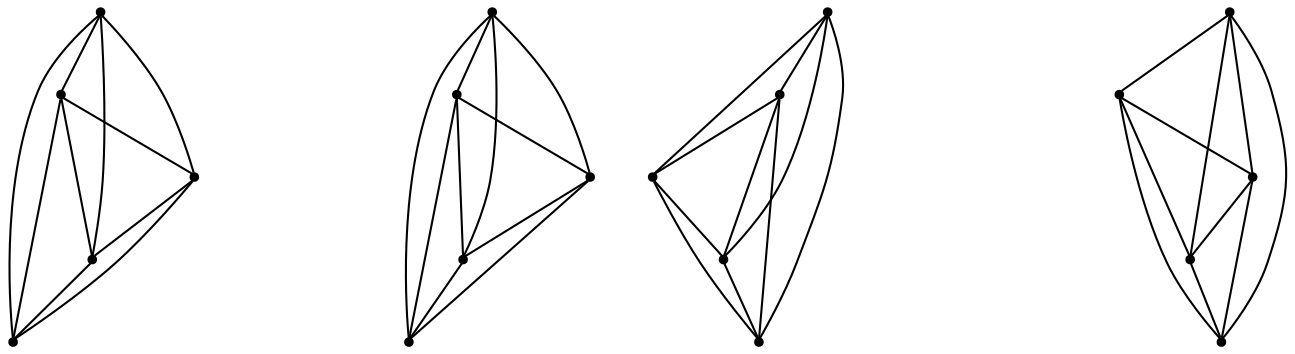 graph {
  node [shape=point,comment="{\"directed\":false,\"doi\":\"10.1007/3-540-44541-2_31\",\"figure\":\"? (1)\"}"]

  v0 [pos="1383.8126909791188,1662.7499707539878"]
  v1 [pos="1488.8363752778191,1662.7499707539873"]
  v2 [pos="1593.860123169175,1662.7499707539873"]
  v3 [pos="1541.3482333253332,2306.2500127156577"]
  v4 [pos="1278.788911291435,1662.7499707539878"]
  v5 [pos="1436.3245490266331,2306.2500127156577"]
  v6 [pos="1331.3008011352767,2306.2500127156577"]
  v7 [pos="1226.2770532439208,2306.2500127156577"]
  v8 [pos="911.2059049588363,1662.7499707539878"]
  v9 [pos="911.2059049588363,2306.2500127156577"]
  v10 [pos="806.1821411693163,1662.7499707539878"]
  v11 [pos="806.1821411693163,2306.2500127156577"]
  v12 [pos="701.1584250742881,2306.2500127156577"]
  v13 [pos="701.1584250742881,1662.7499707539878"]
  v14 [pos="596.1346771829321,1662.7499707539873"]
  v15 [pos="596.1346771829321,2306.2500127156577"]
  v16 [pos="1436.3245490266331,1400.2499707539878"]
  v17 [pos="1383.8126909791188,2043.7500127156577"]
  v18 [pos="753.6702831218022,1400.2499707539878"]
  v19 [pos="758.1713077020734,2043.7500127156577"]

  v0 -- v4 [id="-1",pos="1383.8126909791188,1662.7499707539878 1485.2314030131827,1581.1208534240723 1537.7432928570245,1558.145694732666 1594.0184688819554,1571.0251299540205 1633.6316059924338,1580.0916481018066 1669.4062904027446,1622.9126421610517 1672.7862400550625,1662.8998247782392 1677.0581402967205,1713.4750811258955 1633.873258084227,1771.5916124979658 1594.0184688819554,1794.1499519348145 1553.0050214921912,1817.3707771301272 1473.2579234207642,1801.2375322977705 1436.482926535741,1794.1499519348145 1419.9750362187904,1790.9665870666504 1384.8628600959273,1777.82075881958 1370.8430960272665,1767.9000027974448 1350.084163859739,1753.1999397277832 1327.116531573222,1726.9501177469892 1278.788911291435,1662.7499707539878"]
  v14 -- v18 [id="-2",pos="596.1346771829321,1662.7499707539873 753.6702831218022,1400.2499707539878 753.6702831218022,1400.2499707539878 753.6702831218022,1400.2499707539878"]
  v9 -- v19 [id="-3",pos="911.2059049588363,2306.2500127156577 758.1713077020734,2043.7500127156577 758.1713077020734,2043.7500127156577 758.1713077020734,2043.7500127156577"]
  v8 -- v18 [id="-4",pos="911.2059049588363,1662.7499707539878 753.6702831218022,1400.2499707539878 753.6702831218022,1400.2499707539878 753.6702831218022,1400.2499707539878"]
  v7 -- v17 [id="-5",pos="1226.2770532439208,2306.2500127156577 1383.8126909791188,2043.7500127156577 1383.8126909791188,2043.7500127156577 1383.8126909791188,2043.7500127156577"]
  v4 -- v16 [id="-6",pos="1278.788911291435,1662.7499707539878 1436.3245490266331,1400.2499707539878 1436.3245490266331,1400.2499707539878 1436.3245490266331,1400.2499707539878"]
  v6 -- v17 [id="-7",pos="1331.3008011352767,2306.2500127156577 1383.8126909791188,2043.7500127156577 1383.8126909791188,2043.7500127156577 1383.8126909791188,2043.7500127156577"]
  v0 -- v16 [id="-8",pos="1383.8126909791188,1662.7499707539878 1436.3245490266331,1400.2499707539878 1436.3245490266331,1400.2499707539878 1436.3245490266331,1400.2499707539878"]
  v5 -- v17 [id="-9",pos="1436.3245490266331,2306.2500127156577 1383.8126909791188,2043.7500127156577 1383.8126909791188,2043.7500127156577 1383.8126909791188,2043.7500127156577"]
  v1 -- v16 [id="-10",pos="1488.8363752778191,1662.7499707539873 1436.3245490266331,1400.2499707539878 1436.3245490266331,1400.2499707539878 1436.3245490266331,1400.2499707539878"]
  v3 -- v17 [id="-11",pos="1541.3482333253332,2306.2500127156577 1383.8126909791188,2043.7500127156577 1383.8126909791188,2043.7500127156577 1383.8126909791188,2043.7500127156577"]
  v2 -- v16 [id="-12",pos="1593.860123169175,1662.7499707539873 1436.3245490266331,1400.2499707539878 1436.3245490266331,1400.2499707539878 1436.3245490266331,1400.2499707539878"]
  v15 -- v19 [id="-13",pos="596.1346771829321,2306.2500127156577 758.1713077020734,2043.7500127156577 758.1713077020734,2043.7500127156577 758.1713077020734,2043.7500127156577"]
  v1 -- v4 [id="-14",pos="1488.8363752778191,1662.7499707539873 1534.1550136645185,1607.966658274333 1560.4108949937838,1591.554304758708 1594.0184688819554,1597.2748247782392 1624.4212272917034,1602.4541664123535 1648.2473604306438,1632.0292599995933 1646.5303587257974,1662.8998247782392 1643.5005502359566,1717.4667803446455 1578.5107638544057,1752.5707689921064 1541.5065790381134,1767.9000027974448 1515.3382012031395,1778.7333615620933 1461.2676553672316,1773.7457720438642 1436.482926535741,1767.9000027974448 1408.772426799192,1761.354109446208 1353.830915950337,1731.516691843669 1331.4591468480571,1715.3999773661299 1320.8526549833193,1707.754052480062 1307.7245871333753,1694.6292050679526 1278.788911291435,1662.7499707539878"]
  v15 -- v12 [id="-15",pos="596.1346771829321,2306.2500127156577 625.7705558590071,2315.8583768208823 638.8984965236398,2319.1499519348145 648.8048968413904,2319.1499519348145 658.711297159141,2319.1499519348145 671.8393014164294,2315.8583768208823 701.1584250742881,2306.2500127156577"]
  v14 -- v10 [id="-16",pos="596.1346771829321,1662.7499707539873 652.9517103292173,1692.4416033426924 679.2076552511384,1702.2751299540205 701.3167866852324,1702.2751299540205 723.4259181193263,1702.2751299540205 749.6818630412473,1692.4416033426924 806.1821411693163,1662.7499707539878"]
  v14 -- v13 [id="-17",pos="596.1346771829321,1662.7499707539873 625.7705558590071,1672.7333513895674 638.8984965236398,1676.0249265034995 648.8048968413904,1676.0249265034995 658.711297159141,1676.0249265034995 671.8393014164294,1672.7333513895674 701.1584250742881,1662.7499707539878"]
  v13 -- v8 [id="-18",pos="701.1584250742881,1662.7499707539878 656.1565894002968,1607.966658274333 629.9006444783759,1591.554304758708 596.2930705902041,1597.2748247782392 565.8903757731119,1602.4541664123535 542.0641154488601,1632.0292599995933 543.7811807463622,1662.8998247782392 546.8110528288588,1717.4667803446455 611.8007120250982,1752.5707689921064 648.8048968413904,1767.9000027974448 674.9733382690199,1778.7333615620933 729.043884104928,1773.7457720438642 753.8286765290743,1767.9000027974448 781.5390490803117,1761.354109446208 836.4806871144784,1731.516691843669 858.8523926241024,1715.3999773661299 869.458948081496,1707.754052480062 882.5869523387844,1694.6292050679526 911.2059049588363,1662.7499707539878"]
  v14 -- v8 [id="-19",pos="596.1346771829321,1662.7499707539873 676.690403566522,1721.9625282287598 716.0742891530757,1741.6499265034995 753.8286765290743,1741.6499265034995 791.5830003124172,1741.6499265034995 830.9668858989708,1721.9625282287598 911.2059049588363,1662.7499707539878"]
  v10 -- v8 [id="-20",pos="806.1821411693163,1662.7499707539878 705.080136458977,1581.1208534240723 652.5682466151351,1558.145694732666 596.2930705902041,1571.0251299540205 556.6799334797257,1580.0916481018066 520.9051854767592,1622.9126421610517 517.5252358244412,1662.8998247782392 513.2534627680949,1713.4750811258955 556.4382177952768,1771.5916124979658 596.2930705902041,1794.1499519348145 637.3065179799685,1817.3707771301272 717.0536796440512,1801.2375322977705 753.8286765290743,1794.1499519348145 770.3365668460249,1790.9665870666504 805.4486793762321,1777.82075881958 819.4685070375489,1767.9000027974448 840.2273120197648,1753.1999397277832 863.1950078989377,1726.9501177469892 911.2059049588363,1662.7499707539878"]
  v11 -- v12 [id="-21",pos="806.1821411693163,2306.2500127156577 776.8630175114575,2315.8583768208823 763.7350768468249,2319.1499519348145 753.8286765290743,2319.1499519348145 743.9222762113237,2319.1499519348145 730.7942719540354,2315.8583768208823 701.1584250742881,2306.2500127156577"]
  v11 -- v9 [id="-22",pos="806.1821411693163,2306.2500127156577 835.8179880490635,2315.8583768208823 848.9459923063519,2319.1499519348145 858.8523926241024,2319.1499519348145 868.7587929418531,2319.1499519348145 881.8867971991415,2315.8583768208823 911.2059049588363,2306.2500127156577"]
  v13 -- v10 [id="-23",pos="701.1584250742881,1662.7499707539878 648.4715441400273,1627.7583249409995 622.2155992181063,1617.9082679748535 596.2930705902041,1623.5250282287598 579.1224812078386,1627.2334225972495 558.3428178345416,1642.775007883708 556.9091850036506,1662.8998247782392 555.2296393730321,1686.612491607666 579.5059449219209,1707.016544342041 596.2930705902041,1715.3999773661299 623.1449422890183,1728.8208452860517 676.5319942610861,1721.2458737691245 701.3167866852324,1715.3999773661299 722.1131749269877,1710.5001258850098 748.3690562562529,1697.3750241597495 806.1821411693163,1662.7499707539878"]
  v12 -- v9 [id="-24",pos="701.1584250742881,2306.2500127156577 757.9754264242456,2335.5666287740073 784.2313713461665,2345.4000282287598 806.3405027802605,2345.4000282287598 828.4496978070102,2345.4000282287598 854.7055791362754,2335.5666287740073 911.2059049588363,2306.2500127156577"]
  v7 -- v6 [id="-25",pos="1226.2770532439208,2306.2500127156577 1255.9129796144875,2296.1917050679526 1269.0409202791202,2292.900002797445 1278.947257004215,2292.900002797445 1288.8537209146216,2292.900002797445 1301.981661579254,2296.1917050679526 1331.3008011352767,2306.2500127156577"]
  v7 -- v3 [id="-26",pos="1226.2770532439208,2306.2500127156577 1306.8327637293469,2246.9625282287598 1346.2167129085562,2227.275002797445 1383.9710366918991,2227.275002797445 1421.725360475242,2227.275002797445 1461.1093096544512,2246.9625282287598 1541.3482333253332,2306.2500127156577"]
  v6 -- v3 [id="-27",pos="1331.3008011352767,2306.2500127156577 1388.1177865870702,2276.483325958252 1414.3736679163355,2266.6499265034995 1436.482926535741,2266.6499265034995 1458.592057969835,2266.6499265034995 1484.8479392991003,2276.483325958252 1541.3482333253332,2306.2500127156577"]
  v5 -- v7 [id="-28",pos="1436.3245490266331,2306.2500127156577 1379.8242867967278,2276.483325958252 1353.5682782821511,2266.6499265034995 1331.4591468480571,2266.6499265034995 1309.350015413963,2266.6499265034995 1283.0940068993864,2276.483325958252 1226.2770532439208,2306.2500127156577"]
  v11 -- v19 [id="-29",pos="806.1821411693163,2306.2500127156577 758.1713077020734,2043.7500127156577 758.1713077020734,2043.7500127156577 758.1713077020734,2043.7500127156577"]
  v6 -- v5 [id="-30",pos="1331.3008011352767,2306.2500127156577 1360.93663211686,2296.1917050679526 1374.0645727814926,2292.900002797445 1383.9710366918991,2292.900002797445 1393.877373416994,2292.900002797445 1407.005441266938,2296.1917050679526 1436.3245490266331,2306.2500127156577"]
  v0 -- v1 [id="-31",pos="1383.8126909791188,1662.7499707539878 1441.9424832159066,1697.3750241597495 1468.198364545172,1710.5001258850098 1488.994816379583,1715.3999773661299 1513.7795452110736,1721.2458737691245 1567.1665971831412,1728.8208452860517 1594.0184688819554,1715.3999773661299 1610.8056581428943,1707.016544342041 1635.0819000991273,1686.612491607666 1633.4024180611648,1662.8998247782392 1631.9687852302736,1642.775007883708 1611.1889946716653,1627.2334225972495 1594.0184688819554,1623.5250282287598 1568.0959402540532,1617.9082679748535 1541.840058924788,1627.7583249409995 1488.8363752778191,1662.7499707539873"]
  v11 -- v15 [id="-32",pos="806.1821411693163,2306.2500127156577 749.6818630412473,2335.5666287740073 723.4259181193263,2345.4000282287598 701.3167866852324,2345.4000282287598 679.2076552511384,2345.4000282287598 652.9517103292173,2335.5666287740073 596.1346771829321,2306.2500127156577"]
  v13 -- v18 [id="-33",pos="701.1584250742881,1662.7499707539878 753.6702831218022,1400.2499707539878 753.6702831218022,1400.2499707539878 753.6702831218022,1400.2499707539878"]
  v0 -- v2 [id="-34",pos="1383.8126909791188,1662.7499707539878 1440.6296764309122,1692.4416033426924 1466.8855577601776,1702.2751299540205 1488.994816379583,1702.2751299540205 1511.103947813677,1702.2751299540205 1537.359829142942,1692.4416033426924 1593.860123169175,1662.7499707539873"]
  v1 -- v2 [id="-35",pos="1488.8363752778191,1662.7499707539873 1518.4723016483858,1672.7333513895674 1531.6002423130185,1676.0249265034995 1541.5065790381134,1676.0249265034995 1551.41304294852,1676.0249265034995 1564.5409836131523,1672.7333513895674 1593.860123169175,1662.7499707539873"]
  v15 -- v9 [id="-36",pos="596.1346771829321,2306.2500127156577 676.690403566522,2365.0874265034995 716.0742891530757,2384.7749519348145 753.8286765290743,2384.7749519348145 791.5830003124172,2384.7749519348145 830.9668858989708,2365.0874265034995 911.2059049588363,2306.2500127156577"]
  v12 -- v19 [id="-37",pos="701.1584250742881,2306.2500127156577 758.1713077020734,2043.7500127156577 758.1713077020734,2043.7500127156577 758.1713077020734,2043.7500127156577"]
  v3 -- v5 [id="-38",pos="1541.3482333253332,2306.2500127156577 1512.0290937693105,2296.1917050679526 1498.9011531046779,2292.900002797445 1488.994816379583,2292.900002797445 1479.0883524691765,2292.900002797445 1465.960411804544,2296.1917050679526 1436.3245490266331,2306.2500127156577"]
  v10 -- v18 [id="-39",pos="806.1821411693163,1662.7499707539878 753.6702831218022,1400.2499707539878 753.6702831218022,1400.2499707539878 753.6702831218022,1400.2499707539878"]
  v4 -- v2 [id="-40",pos="1278.788911291435,1662.7499707539878 1359.3446535731887,1721.9625282287598 1398.7284755670867,1741.6499265034995 1436.482926535741,1741.6499265034995 1474.2372503190838,1741.6499265034995 1513.6211994982932,1721.9625282287598 1593.860123169175,1662.7499707539873"]
}